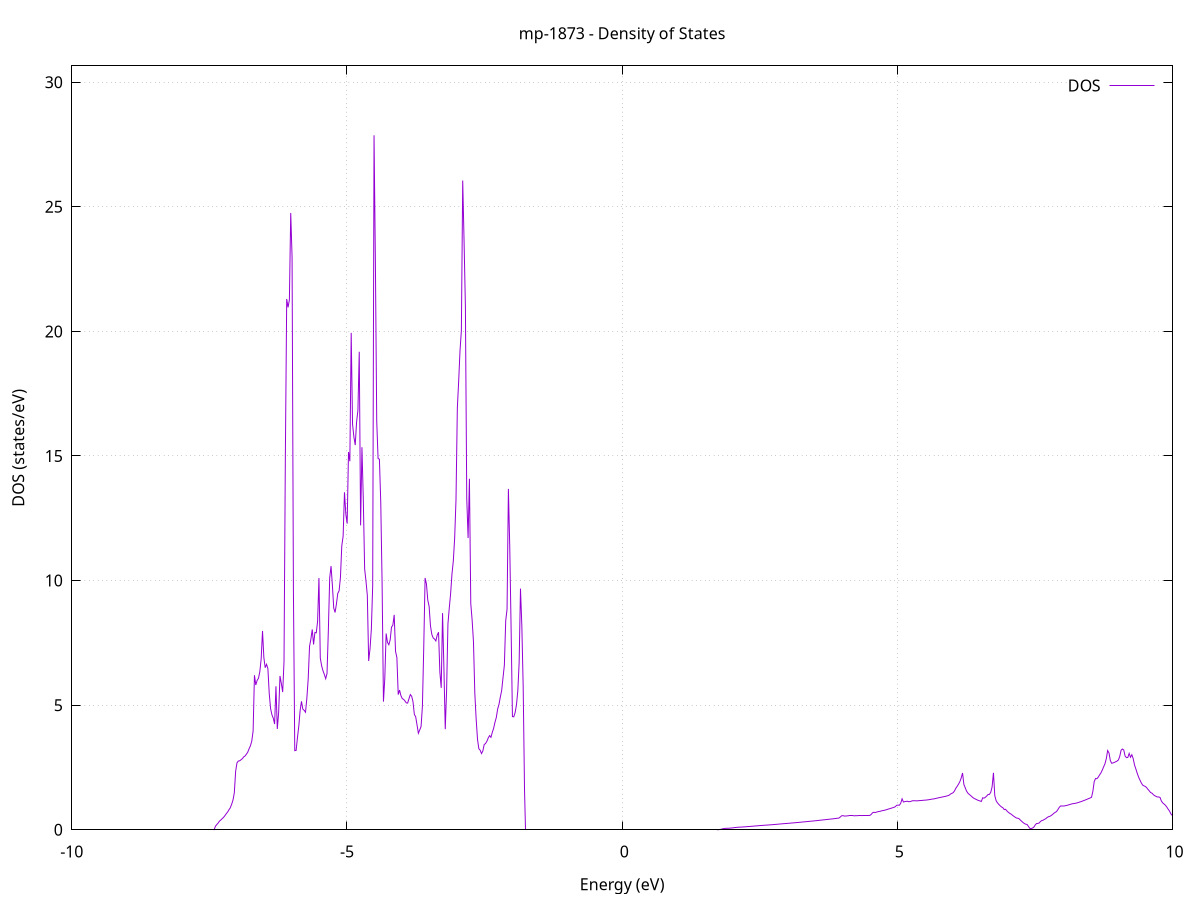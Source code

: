 set title 'mp-1873 - Density of States'
set xlabel 'Energy (eV)'
set ylabel 'DOS (states/eV)'
set grid
set xrange [-10:10]
set yrange [0:30.655]
set xzeroaxis lt -1
set terminal png size 800,600
set output 'mp-1873_dos_gnuplot.png'
plot '-' using 1:2 with lines title 'DOS'
-25.308600 0.000000
-25.284200 0.000000
-25.259800 0.000000
-25.235400 0.000000
-25.211000 0.000000
-25.186600 0.000000
-25.162200 0.000000
-25.137700 0.000000
-25.113300 0.000000
-25.088900 0.000000
-25.064500 0.000000
-25.040100 0.000000
-25.015700 0.000000
-24.991300 0.000000
-24.966900 0.000000
-24.942400 0.000000
-24.918000 0.000000
-24.893600 0.000000
-24.869200 0.000000
-24.844800 0.000000
-24.820400 0.000000
-24.796000 0.000000
-24.771500 0.000000
-24.747100 0.000000
-24.722700 0.000000
-24.698300 0.000000
-24.673900 0.000000
-24.649500 0.000000
-24.625100 0.000000
-24.600600 0.000000
-24.576200 0.000000
-24.551800 0.000000
-24.527400 0.000000
-24.503000 0.000000
-24.478600 0.000000
-24.454200 0.000000
-24.429700 0.000000
-24.405300 0.000000
-24.380900 0.000000
-24.356500 0.000000
-24.332100 0.000000
-24.307700 0.000000
-24.283300 0.000000
-24.258900 0.000000
-24.234400 0.000000
-24.210000 0.000000
-24.185600 0.000000
-24.161200 0.000000
-24.136800 0.000000
-24.112400 0.000000
-24.088000 0.000000
-24.063500 0.000000
-24.039100 0.000000
-24.014700 0.000000
-23.990300 0.000000
-23.965900 0.000000
-23.941500 0.000000
-23.917100 0.000000
-23.892600 0.000000
-23.868200 0.000000
-23.843800 0.000000
-23.819400 0.000000
-23.795000 0.000000
-23.770600 0.000000
-23.746200 0.000000
-23.721800 0.000000
-23.697300 0.000000
-23.672900 0.000000
-23.648500 0.000000
-23.624100 0.000000
-23.599700 0.000000
-23.575300 0.000000
-23.550900 0.000000
-23.526400 0.000000
-23.502000 0.000000
-23.477600 0.000000
-23.453200 0.000000
-23.428800 0.000000
-23.404400 0.000000
-23.380000 0.000000
-23.355500 0.000000
-23.331100 0.000000
-23.306700 0.000000
-23.282300 0.000000
-23.257900 0.000000
-23.233500 0.000000
-23.209100 0.000000
-23.184600 0.000000
-23.160200 0.000000
-23.135800 0.000000
-23.111400 0.000000
-23.087000 0.023700
-23.062600 0.822900
-23.038200 1.247000
-23.013800 1.650500
-22.989300 1.932200
-22.964900 2.308900
-22.940500 2.605700
-22.916100 2.960700
-22.891700 3.339100
-22.867300 3.717400
-22.842900 4.184200
-22.818400 5.148800
-22.794000 5.127000
-22.769600 5.162300
-22.745200 6.859200
-22.720800 7.978800
-22.696400 9.383700
-22.672000 9.920500
-22.647500 10.567200
-22.623100 12.179000
-22.598700 13.326300
-22.574300 15.854800
-22.549900 15.046700
-22.525500 7.634000
-22.501100 5.179500
-22.476700 3.379500
-22.452200 1.972800
-22.427800 14.304200
-22.403400 89.539600
-22.379000 50.388000
-22.354600 24.553800
-22.330200 0.000000
-22.305800 0.000000
-22.281300 0.000000
-22.256900 0.000000
-22.232500 0.000000
-22.208100 0.000000
-22.183700 0.000000
-22.159300 0.000000
-22.134900 0.000000
-22.110400 0.000000
-22.086000 0.000000
-22.061600 0.000000
-22.037200 0.000000
-22.012800 0.000000
-21.988400 0.000000
-21.964000 0.000000
-21.939500 0.000000
-21.915100 0.000000
-21.890700 0.000000
-21.866300 0.000000
-21.841900 0.000000
-21.817500 0.000000
-21.793100 0.000000
-21.768700 0.000000
-21.744200 0.000000
-21.719800 0.000000
-21.695400 0.000000
-21.671000 0.000000
-21.646600 0.000000
-21.622200 0.000000
-21.597800 0.000000
-21.573300 0.000000
-21.548900 0.000000
-21.524500 0.000000
-21.500100 0.000000
-21.475700 0.000000
-21.451300 0.000000
-21.426900 0.000000
-21.402400 0.000000
-21.378000 0.000000
-21.353600 0.000000
-21.329200 0.000000
-21.304800 0.000000
-21.280400 0.000000
-21.256000 0.000000
-21.231600 0.000000
-21.207100 0.000000
-21.182700 0.000000
-21.158300 0.000000
-21.133900 0.000000
-21.109500 0.000000
-21.085100 0.000000
-21.060700 0.000000
-21.036200 0.000000
-21.011800 0.000000
-20.987400 0.000000
-20.963000 0.000000
-20.938600 0.000000
-20.914200 0.000000
-20.889800 0.000000
-20.865300 0.000000
-20.840900 0.000000
-20.816500 0.000000
-20.792100 0.000000
-20.767700 0.000000
-20.743300 0.000000
-20.718900 0.000000
-20.694400 0.000000
-20.670000 0.000000
-20.645600 0.000000
-20.621200 0.000000
-20.596800 0.000000
-20.572400 0.000000
-20.548000 0.000000
-20.523600 0.000000
-20.499100 0.000000
-20.474700 0.000000
-20.450300 0.000000
-20.425900 0.000000
-20.401500 0.000000
-20.377100 0.000000
-20.352700 0.000000
-20.328200 0.000000
-20.303800 0.000000
-20.279400 0.000000
-20.255000 0.000000
-20.230600 0.000000
-20.206200 0.000000
-20.181800 0.000000
-20.157300 0.000000
-20.132900 0.000000
-20.108500 0.000000
-20.084100 0.000000
-20.059700 0.000000
-20.035300 0.000000
-20.010900 0.000000
-19.986500 0.000000
-19.962000 0.000000
-19.937600 0.000000
-19.913200 0.000000
-19.888800 0.000000
-19.864400 0.000000
-19.840000 0.000000
-19.815600 0.000000
-19.791100 0.000000
-19.766700 0.000000
-19.742300 0.000000
-19.717900 0.000000
-19.693500 0.000000
-19.669100 0.000000
-19.644700 0.000000
-19.620200 0.000000
-19.595800 0.000000
-19.571400 0.000000
-19.547000 0.000000
-19.522600 0.000000
-19.498200 0.000000
-19.473800 0.000000
-19.449300 0.000000
-19.424900 0.000000
-19.400500 0.000000
-19.376100 0.000000
-19.351700 0.000000
-19.327300 0.000000
-19.302900 0.000000
-19.278500 0.000000
-19.254000 0.000000
-19.229600 0.000000
-19.205200 0.000000
-19.180800 0.000000
-19.156400 0.000000
-19.132000 0.000000
-19.107600 0.000000
-19.083100 0.000000
-19.058700 0.000000
-19.034300 0.000000
-19.009900 0.000000
-18.985500 0.000000
-18.961100 0.000000
-18.936700 0.000000
-18.912200 0.000000
-18.887800 0.000000
-18.863400 0.000000
-18.839000 0.000000
-18.814600 0.000000
-18.790200 0.000000
-18.765800 0.000000
-18.741400 0.000000
-18.716900 0.000000
-18.692500 0.000000
-18.668100 0.000000
-18.643700 0.000000
-18.619300 0.000000
-18.594900 0.000000
-18.570500 0.000000
-18.546000 0.000000
-18.521600 0.000000
-18.497200 0.000000
-18.472800 0.000000
-18.448400 0.000000
-18.424000 0.000000
-18.399600 0.000000
-18.375100 0.000000
-18.350700 0.000000
-18.326300 0.000000
-18.301900 0.000000
-18.277500 0.000000
-18.253100 0.000000
-18.228700 0.000000
-18.204200 0.000000
-18.179800 0.000000
-18.155400 0.000000
-18.131000 0.000000
-18.106600 0.000000
-18.082200 0.000000
-18.057800 0.000000
-18.033400 0.000000
-18.008900 0.000000
-17.984500 0.000000
-17.960100 0.000000
-17.935700 0.000000
-17.911300 0.000000
-17.886900 0.000000
-17.862500 0.000000
-17.838000 0.000000
-17.813600 0.000000
-17.789200 0.000000
-17.764800 0.000000
-17.740400 0.000000
-17.716000 0.000000
-17.691600 0.000000
-17.667100 0.000000
-17.642700 0.000000
-17.618300 0.000000
-17.593900 0.000000
-17.569500 0.000000
-17.545100 0.000000
-17.520700 0.000000
-17.496300 0.000000
-17.471800 0.000000
-17.447400 0.000000
-17.423000 0.000000
-17.398600 0.000000
-17.374200 0.000000
-17.349800 0.000000
-17.325400 0.000000
-17.300900 0.000000
-17.276500 0.000000
-17.252100 0.000000
-17.227700 0.000000
-17.203300 0.000000
-17.178900 0.000000
-17.154500 0.000000
-17.130000 0.000000
-17.105600 0.000000
-17.081200 0.000000
-17.056800 0.000000
-17.032400 0.000000
-17.008000 0.000000
-16.983600 0.000000
-16.959100 0.000000
-16.934700 0.000000
-16.910300 0.000000
-16.885900 0.000000
-16.861500 0.000000
-16.837100 0.000000
-16.812700 0.000000
-16.788300 0.000000
-16.763800 0.000000
-16.739400 0.000000
-16.715000 0.000000
-16.690600 0.000000
-16.666200 0.000000
-16.641800 0.000000
-16.617400 0.000000
-16.592900 0.000000
-16.568500 0.000000
-16.544100 0.000000
-16.519700 0.000000
-16.495300 0.000000
-16.470900 0.000000
-16.446500 0.000000
-16.422000 0.000000
-16.397600 0.000000
-16.373200 0.000000
-16.348800 0.000000
-16.324400 0.000000
-16.300000 0.000000
-16.275600 0.000000
-16.251200 0.000000
-16.226700 0.000000
-16.202300 0.000000
-16.177900 0.000000
-16.153500 0.000000
-16.129100 0.000000
-16.104700 0.000000
-16.080300 0.000000
-16.055800 0.000000
-16.031400 0.000000
-16.007000 0.000000
-15.982600 0.000000
-15.958200 0.000000
-15.933800 0.000000
-15.909400 0.000000
-15.884900 0.000000
-15.860500 0.000000
-15.836100 0.000000
-15.811700 0.000000
-15.787300 0.000000
-15.762900 0.000000
-15.738500 0.000000
-15.714000 0.000000
-15.689600 0.000000
-15.665200 0.000000
-15.640800 0.000000
-15.616400 0.000000
-15.592000 0.000000
-15.567600 0.000000
-15.543200 0.000000
-15.518700 0.000000
-15.494300 0.000000
-15.469900 0.000000
-15.445500 0.000000
-15.421100 0.000000
-15.396700 0.000000
-15.372300 0.000000
-15.347800 0.000000
-15.323400 0.000000
-15.299000 0.000000
-15.274600 0.000000
-15.250200 0.000000
-15.225800 0.000000
-15.201400 0.000000
-15.176900 0.000000
-15.152500 0.000000
-15.128100 0.000000
-15.103700 0.000000
-15.079300 0.000000
-15.054900 0.000000
-15.030500 0.000000
-15.006100 0.000000
-14.981600 0.000000
-14.957200 0.000000
-14.932800 0.000000
-14.908400 0.000000
-14.884000 0.000000
-14.859600 0.000000
-14.835200 0.000000
-14.810700 0.000000
-14.786300 0.000000
-14.761900 0.000000
-14.737500 0.000000
-14.713100 0.000000
-14.688700 0.000000
-14.664300 0.000000
-14.639800 0.000000
-14.615400 0.000000
-14.591000 0.000000
-14.566600 0.000000
-14.542200 0.000000
-14.517800 0.000000
-14.493400 0.000000
-14.468900 0.000000
-14.444500 0.000000
-14.420100 0.000000
-14.395700 0.000000
-14.371300 0.000000
-14.346900 0.000000
-14.322500 0.000000
-14.298100 0.000000
-14.273600 0.000000
-14.249200 0.000000
-14.224800 0.000000
-14.200400 0.000000
-14.176000 0.000000
-14.151600 0.000000
-14.127200 0.000000
-14.102700 0.000000
-14.078300 0.000000
-14.053900 0.000000
-14.029500 0.000000
-14.005100 0.000000
-13.980700 0.000000
-13.956300 0.000000
-13.931800 0.000000
-13.907400 0.000000
-13.883000 0.000000
-13.858600 0.000000
-13.834200 0.000000
-13.809800 0.000000
-13.785400 0.000000
-13.761000 0.000000
-13.736500 0.000000
-13.712100 0.000000
-13.687700 0.000000
-13.663300 0.000000
-13.638900 0.000000
-13.614500 0.000000
-13.590100 0.000000
-13.565600 0.000000
-13.541200 0.000000
-13.516800 0.000000
-13.492400 0.000000
-13.468000 0.000000
-13.443600 0.000000
-13.419200 0.000000
-13.394700 0.000000
-13.370300 0.000000
-13.345900 0.000000
-13.321500 0.000000
-13.297100 0.000000
-13.272700 0.000000
-13.248300 0.000000
-13.223800 0.000000
-13.199400 0.000000
-13.175000 0.000000
-13.150600 0.000000
-13.126200 0.000000
-13.101800 0.000000
-13.077400 0.000000
-13.053000 0.000000
-13.028500 0.000000
-13.004100 0.000000
-12.979700 0.000000
-12.955300 0.000000
-12.930900 0.000000
-12.906500 0.000000
-12.882100 0.000000
-12.857600 0.000000
-12.833200 0.000000
-12.808800 0.000000
-12.784400 0.000000
-12.760000 0.000000
-12.735600 0.000000
-12.711200 0.000000
-12.686700 0.000000
-12.662300 0.000000
-12.637900 0.000000
-12.613500 0.000000
-12.589100 0.000000
-12.564700 0.000000
-12.540300 0.000000
-12.515900 0.000000
-12.491400 0.000000
-12.467000 0.000000
-12.442600 0.000000
-12.418200 0.000000
-12.393800 0.000000
-12.369400 0.000000
-12.345000 0.000000
-12.320500 0.000000
-12.296100 0.000000
-12.271700 0.000000
-12.247300 0.000000
-12.222900 0.000000
-12.198500 0.000000
-12.174100 0.000000
-12.149600 0.000000
-12.125200 0.000000
-12.100800 0.000000
-12.076400 0.000000
-12.052000 0.000000
-12.027600 0.000000
-12.003200 0.000000
-11.978700 0.000000
-11.954300 0.000000
-11.929900 0.000000
-11.905500 0.000000
-11.881100 0.000000
-11.856700 0.000000
-11.832300 0.000000
-11.807900 0.000000
-11.783400 0.000000
-11.759000 0.000000
-11.734600 0.000000
-11.710200 0.000000
-11.685800 0.000000
-11.661400 0.000000
-11.637000 0.000000
-11.612500 0.000000
-11.588100 0.000000
-11.563700 0.000000
-11.539300 0.000000
-11.514900 0.000000
-11.490500 0.000000
-11.466100 0.000000
-11.441600 0.000000
-11.417200 0.000000
-11.392800 0.000000
-11.368400 0.000000
-11.344000 0.000000
-11.319600 0.000000
-11.295200 0.000000
-11.270800 0.000000
-11.246300 0.000000
-11.221900 0.000000
-11.197500 0.000000
-11.173100 0.000000
-11.148700 0.000000
-11.124300 0.000000
-11.099900 0.000000
-11.075400 0.000000
-11.051000 0.000000
-11.026600 0.000000
-11.002200 0.000000
-10.977800 0.000000
-10.953400 0.000000
-10.929000 0.000000
-10.904500 0.000000
-10.880100 0.000000
-10.855700 0.000000
-10.831300 0.000000
-10.806900 0.000000
-10.782500 0.000000
-10.758100 0.000000
-10.733600 0.000000
-10.709200 0.000000
-10.684800 0.000000
-10.660400 0.000000
-10.636000 0.000000
-10.611600 0.000000
-10.587200 0.000000
-10.562800 0.000000
-10.538300 0.000000
-10.513900 0.000000
-10.489500 0.000000
-10.465100 0.000000
-10.440700 0.000000
-10.416300 0.000000
-10.391900 0.000000
-10.367400 0.000000
-10.343000 0.000000
-10.318600 0.000000
-10.294200 0.000000
-10.269800 0.000000
-10.245400 0.000000
-10.221000 0.000000
-10.196500 0.000000
-10.172100 0.000000
-10.147700 0.000000
-10.123300 0.000000
-10.098900 0.000000
-10.074500 0.000000
-10.050100 0.000000
-10.025700 0.000000
-10.001200 0.000000
-9.976800 0.000000
-9.952400 0.000000
-9.928000 0.000000
-9.903600 0.000000
-9.879200 0.000000
-9.854800 0.000000
-9.830300 0.000000
-9.805900 0.000000
-9.781500 0.000000
-9.757100 0.000000
-9.732700 0.000000
-9.708300 0.000000
-9.683900 0.000000
-9.659400 0.000000
-9.635000 0.000000
-9.610600 0.000000
-9.586200 0.000000
-9.561800 0.000000
-9.537400 0.000000
-9.513000 0.000000
-9.488500 0.000000
-9.464100 0.000000
-9.439700 0.000000
-9.415300 0.000000
-9.390900 0.000000
-9.366500 0.000000
-9.342100 0.000000
-9.317700 0.000000
-9.293200 0.000000
-9.268800 0.000000
-9.244400 0.000000
-9.220000 0.000000
-9.195600 0.000000
-9.171200 0.000000
-9.146800 0.000000
-9.122300 0.000000
-9.097900 0.000000
-9.073500 0.000000
-9.049100 0.000000
-9.024700 0.000000
-9.000300 0.000000
-8.975900 0.000000
-8.951400 0.000000
-8.927000 0.000000
-8.902600 0.000000
-8.878200 0.000000
-8.853800 0.000000
-8.829400 0.000000
-8.805000 0.000000
-8.780600 0.000000
-8.756100 0.000000
-8.731700 0.000000
-8.707300 0.000000
-8.682900 0.000000
-8.658500 0.000000
-8.634100 0.000000
-8.609700 0.000000
-8.585200 0.000000
-8.560800 0.000000
-8.536400 0.000000
-8.512000 0.000000
-8.487600 0.000000
-8.463200 0.000000
-8.438800 0.000000
-8.414300 0.000000
-8.389900 0.000000
-8.365500 0.000000
-8.341100 0.000000
-8.316700 0.000000
-8.292300 0.000000
-8.267900 0.000000
-8.243400 0.000000
-8.219000 0.000000
-8.194600 0.000000
-8.170200 0.000000
-8.145800 0.000000
-8.121400 0.000000
-8.097000 0.000000
-8.072600 0.000000
-8.048100 0.000000
-8.023700 0.000000
-7.999300 0.000000
-7.974900 0.000000
-7.950500 0.000000
-7.926100 0.000000
-7.901700 0.000000
-7.877200 0.000000
-7.852800 0.000000
-7.828400 0.000000
-7.804000 0.000000
-7.779600 0.000000
-7.755200 0.000000
-7.730800 0.000000
-7.706300 0.000000
-7.681900 0.000000
-7.657500 0.000000
-7.633100 0.000000
-7.608700 0.000000
-7.584300 0.000000
-7.559900 0.000000
-7.535500 0.000000
-7.511000 0.000000
-7.486600 0.000000
-7.462200 0.000000
-7.437800 0.000000
-7.413400 0.006400
-7.389000 0.144400
-7.364600 0.213100
-7.340100 0.271200
-7.315700 0.351500
-7.291300 0.393100
-7.266900 0.446900
-7.242500 0.499100
-7.218100 0.566300
-7.193700 0.644000
-7.169200 0.710000
-7.144800 0.802200
-7.120400 0.882500
-7.096000 1.019500
-7.071600 1.184100
-7.047200 1.478700
-7.022800 2.347800
-6.998300 2.686900
-6.973900 2.759400
-6.949500 2.767700
-6.925100 2.809700
-6.900700 2.854500
-6.876300 2.925400
-6.851900 2.962600
-6.827500 3.031900
-6.803000 3.113200
-6.778600 3.252200
-6.754200 3.368900
-6.729800 3.558800
-6.705400 3.961400
-6.681000 6.200600
-6.656600 5.810600
-6.632100 5.996500
-6.607700 6.081000
-6.583300 6.344200
-6.558900 6.861500
-6.534500 7.978800
-6.510100 6.909500
-6.485700 6.504000
-6.461200 6.640000
-6.436800 6.469500
-6.412400 5.466600
-6.388000 4.867200
-6.363600 4.616600
-6.339200 4.478300
-6.314800 4.242300
-6.290400 5.757200
-6.265900 4.045300
-6.241500 4.705600
-6.217100 6.171900
-6.192700 5.870900
-6.168300 5.526000
-6.143900 6.745300
-6.119500 14.985700
-6.095000 21.300300
-6.070600 20.964200
-6.046200 21.269200
-6.021800 24.752000
-5.997400 22.982200
-5.973000 9.594200
-5.948600 3.175100
-5.924100 3.183800
-5.899700 3.695400
-5.875300 4.157300
-5.850900 4.789100
-5.826500 5.153500
-5.802100 4.841400
-5.777700 4.791600
-5.753200 4.715600
-5.728800 5.278300
-5.704400 6.061000
-5.680000 7.362100
-5.655600 7.652100
-5.631200 8.040300
-5.606800 7.436800
-5.582400 7.919000
-5.557900 7.904600
-5.533500 8.361200
-5.509100 10.101800
-5.484700 6.893600
-5.460300 6.579600
-5.435900 6.380300
-5.411500 6.236300
-5.387000 6.062100
-5.362600 6.268500
-5.338200 8.010700
-5.313800 10.107200
-5.289400 10.582000
-5.265000 9.814300
-5.240600 8.897500
-5.216100 8.720800
-5.191700 9.057200
-5.167300 9.485300
-5.142900 9.587900
-5.118500 10.131700
-5.094100 11.395700
-5.069700 11.783500
-5.045300 13.544200
-5.020800 12.666800
-4.996400 12.286400
-4.972000 15.157600
-4.947600 14.789400
-4.923200 19.941000
-4.898800 16.280800
-4.874400 15.766200
-4.849900 15.437400
-4.825500 16.357100
-4.801100 16.827400
-4.776700 19.181900
-4.752300 12.215500
-4.727900 15.351400
-4.703500 13.286800
-4.679000 10.469800
-4.654600 9.979600
-4.630200 9.411500
-4.605800 6.775300
-4.581400 7.254800
-4.557000 8.046400
-4.532600 9.788800
-4.508100 27.868400
-4.483700 22.820200
-4.459300 16.392800
-4.434900 14.900400
-4.410500 14.869600
-4.386100 13.143700
-4.361700 9.903200
-4.337300 5.142500
-4.312800 6.060500
-4.288400 7.875600
-4.264000 7.522900
-4.239600 7.424400
-4.215200 7.617400
-4.190800 8.129800
-4.166400 8.210100
-4.141900 8.625300
-4.117500 7.161400
-4.093100 6.911600
-4.068700 5.423500
-4.044300 5.605200
-4.019900 5.383600
-3.995500 5.264300
-3.971000 5.232800
-3.946600 5.170500
-3.922200 5.092800
-3.897800 5.083600
-3.873400 5.257800
-3.849000 5.426800
-3.824600 5.360200
-3.800200 5.138300
-3.775700 4.630200
-3.751300 4.532100
-3.726900 4.206400
-3.702500 3.872100
-3.678100 4.005200
-3.653700 4.141100
-3.629300 4.956800
-3.604800 7.330800
-3.580400 10.105100
-3.556000 9.866900
-3.531600 9.216900
-3.507200 8.963500
-3.482800 8.182800
-3.458400 7.842200
-3.433900 7.701100
-3.409500 7.655400
-3.385100 7.577000
-3.360700 7.808800
-3.336300 7.927300
-3.311900 6.322100
-3.287500 5.695300
-3.263000 8.694500
-3.238600 6.488400
-3.214200 4.036400
-3.189800 5.585300
-3.165400 8.262700
-3.141000 8.897400
-3.116600 9.479200
-3.092200 10.257000
-3.067700 10.783700
-3.043300 11.704200
-3.018900 13.242700
-2.994500 16.924500
-2.970100 18.011500
-2.945700 19.231200
-2.921300 20.034700
-2.896800 26.052700
-2.872400 23.631800
-2.848000 21.004300
-2.823600 13.309200
-2.799200 11.709600
-2.774800 14.086100
-2.750400 9.070000
-2.725900 8.417500
-2.701500 7.549000
-2.677100 5.481000
-2.652700 4.444700
-2.628300 3.634200
-2.603900 3.253700
-2.579500 3.190700
-2.555100 3.057300
-2.530600 3.167100
-2.506200 3.422700
-2.481800 3.460700
-2.457400 3.552400
-2.433000 3.686100
-2.408600 3.778400
-2.384200 3.710100
-2.359700 3.905300
-2.335300 4.071800
-2.310900 4.312000
-2.286500 4.506700
-2.262100 4.844900
-2.237700 5.034100
-2.213300 5.329100
-2.188800 5.592500
-2.164400 6.109700
-2.140000 6.602500
-2.115600 8.388200
-2.091200 8.852100
-2.066800 13.678900
-2.042400 11.380400
-2.017900 8.123800
-1.993500 4.541400
-1.969100 4.531800
-1.944700 4.700100
-1.920300 5.013100
-1.895900 5.570400
-1.871500 6.709000
-1.847100 9.677500
-1.822600 8.184800
-1.798200 5.743700
-1.773800 1.597800
-1.749400 0.000000
-1.725000 0.000000
-1.700600 0.000000
-1.676200 0.000000
-1.651700 0.000000
-1.627300 0.000000
-1.602900 0.000000
-1.578500 0.000000
-1.554100 0.000000
-1.529700 0.000000
-1.505300 0.000000
-1.480800 0.000000
-1.456400 0.000000
-1.432000 0.000000
-1.407600 0.000000
-1.383200 0.000000
-1.358800 0.000000
-1.334400 0.000000
-1.310000 0.000000
-1.285500 0.000000
-1.261100 0.000000
-1.236700 0.000000
-1.212300 0.000000
-1.187900 0.000000
-1.163500 0.000000
-1.139100 0.000000
-1.114600 0.000000
-1.090200 0.000000
-1.065800 0.000000
-1.041400 0.000000
-1.017000 0.000000
-0.992600 0.000000
-0.968200 0.000000
-0.943700 0.000000
-0.919300 0.000000
-0.894900 0.000000
-0.870500 0.000000
-0.846100 0.000000
-0.821700 0.000000
-0.797300 0.000000
-0.772800 0.000000
-0.748400 0.000000
-0.724000 0.000000
-0.699600 0.000000
-0.675200 0.000000
-0.650800 0.000000
-0.626400 0.000000
-0.602000 0.000000
-0.577500 0.000000
-0.553100 0.000000
-0.528700 0.000000
-0.504300 0.000000
-0.479900 0.000000
-0.455500 0.000000
-0.431100 0.000000
-0.406600 0.000000
-0.382200 0.000000
-0.357800 0.000000
-0.333400 0.000000
-0.309000 0.000000
-0.284600 0.000000
-0.260200 0.000000
-0.235700 0.000000
-0.211300 0.000000
-0.186900 0.000000
-0.162500 0.000000
-0.138100 0.000000
-0.113700 0.000000
-0.089300 0.000000
-0.064900 0.000000
-0.040400 0.000000
-0.016000 0.000000
0.008400 0.000000
0.032800 0.000000
0.057200 0.000000
0.081600 0.000000
0.106000 0.000000
0.130500 0.000000
0.154900 0.000000
0.179300 0.000000
0.203700 0.000000
0.228100 0.000000
0.252500 0.000000
0.276900 0.000000
0.301400 0.000000
0.325800 0.000000
0.350200 0.000000
0.374600 0.000000
0.399000 0.000000
0.423400 0.000000
0.447800 0.000000
0.472300 0.000000
0.496700 0.000000
0.521100 0.000000
0.545500 0.000000
0.569900 0.000000
0.594300 0.000000
0.618700 0.000000
0.643100 0.000000
0.667600 0.000000
0.692000 0.000000
0.716400 0.000000
0.740800 0.000000
0.765200 0.000000
0.789600 0.000000
0.814000 0.000000
0.838500 0.000000
0.862900 0.000000
0.887300 0.000000
0.911700 0.000000
0.936100 0.000000
0.960500 0.000000
0.984900 0.000000
1.009400 0.000000
1.033800 0.000000
1.058200 0.000000
1.082600 0.000000
1.107000 0.000000
1.131400 0.000000
1.155800 0.000000
1.180200 0.000000
1.204700 0.000000
1.229100 0.000000
1.253500 0.000000
1.277900 0.000000
1.302300 0.000000
1.326700 0.000000
1.351100 0.000000
1.375600 0.000000
1.400000 0.000000
1.424400 0.000000
1.448800 0.000000
1.473200 0.000000
1.497600 0.000000
1.522000 0.000000
1.546500 0.000000
1.570900 0.000000
1.595300 0.000000
1.619700 0.000000
1.644100 0.000000
1.668500 0.000000
1.692900 0.000000
1.717400 0.000000
1.741800 0.001800
1.766200 0.007800
1.790600 0.017900
1.815000 0.031900
1.839400 0.044800
1.863800 0.053600
1.888200 0.058200
1.912700 0.059700
1.937100 0.062100
1.961500 0.066100
1.985900 0.071800
2.010300 0.078200
2.034700 0.084800
2.059100 0.091500
2.083600 0.097300
2.108000 0.102000
2.132400 0.105300
2.156800 0.107900
2.181200 0.110700
2.205600 0.114300
2.230000 0.118500
2.254500 0.122800
2.278900 0.127100
2.303300 0.131300
2.327700 0.135600
2.352100 0.139800
2.376500 0.144100
2.400900 0.148600
2.425300 0.153400
2.449800 0.158200
2.474200 0.162700
2.498600 0.166900
2.523000 0.171100
2.547400 0.175200
2.571800 0.179300
2.596200 0.183100
2.620700 0.186900
2.645100 0.190700
2.669500 0.194600
2.693900 0.198500
2.718300 0.202600
2.742700 0.206800
2.767100 0.211400
2.791600 0.216200
2.816000 0.221100
2.840400 0.226000
2.864800 0.231000
2.889200 0.235900
2.913600 0.240600
2.938000 0.245100
2.962500 0.249400
2.986900 0.253900
3.011300 0.258300
3.035700 0.262900
3.060100 0.267500
3.084500 0.272000
3.108900 0.276400
3.133300 0.281200
3.157800 0.286300
3.182200 0.291400
3.206600 0.296400
3.231000 0.301500
3.255400 0.306600
3.279800 0.311800
3.304200 0.317000
3.328700 0.322200
3.353100 0.327500
3.377500 0.332700
3.401900 0.338000
3.426300 0.343400
3.450700 0.348700
3.475100 0.353900
3.499600 0.359200
3.524000 0.365000
3.548400 0.371000
3.572800 0.377000
3.597200 0.383000
3.621600 0.389000
3.646000 0.394900
3.670400 0.400800
3.694900 0.406600
3.719300 0.412500
3.743700 0.418300
3.768100 0.424200
3.792500 0.430400
3.816900 0.436800
3.841300 0.443300
3.865800 0.449900
3.890200 0.456400
3.914600 0.463200
3.939000 0.470400
3.963400 0.512900
3.987800 0.561000
4.012200 0.567200
4.036700 0.552200
4.061100 0.550400
4.085500 0.556900
4.109900 0.562900
4.134300 0.564100
4.158700 0.564000
4.183100 0.564100
4.207600 0.562500
4.232000 0.563500
4.256400 0.565400
4.280800 0.567100
4.305200 0.568600
4.329600 0.568700
4.354000 0.570300
4.378400 0.572200
4.402900 0.573900
4.427300 0.575400
4.451700 0.575400
4.476100 0.574100
4.500500 0.574900
4.524900 0.614100
4.549300 0.682100
4.573800 0.703400
4.598200 0.692300
4.622600 0.708600
4.647000 0.725700
4.671400 0.735600
4.695800 0.746100
4.720200 0.763500
4.744700 0.773200
4.769100 0.785200
4.793500 0.799800
4.817900 0.817000
4.842300 0.834200
4.866700 0.850500
4.891100 0.867000
4.915500 0.884200
4.940000 0.902800
4.964400 0.928000
4.988800 0.982400
5.013200 0.989000
5.037600 0.985600
5.062000 1.066100
5.086400 1.242600
5.110900 1.115800
5.135300 1.128900
5.159700 1.139200
5.184100 1.145600
5.208500 1.125900
5.232900 1.132400
5.257300 1.149200
5.281800 1.168000
5.306200 1.163300
5.330600 1.164400
5.355000 1.160600
5.379400 1.166000
5.403800 1.170400
5.428200 1.174300
5.452700 1.179100
5.477100 1.184400
5.501500 1.189400
5.525900 1.192300
5.550300 1.199900
5.574700 1.208300
5.599100 1.217800
5.623500 1.228200
5.648000 1.234300
5.672400 1.243700
5.696800 1.255700
5.721200 1.270200
5.745600 1.281800
5.770000 1.293300
5.794400 1.305100
5.818900 1.317300
5.843300 1.326600
5.867700 1.337600
5.892100 1.352100
5.916500 1.368300
5.940900 1.386600
5.965300 1.431600
5.989800 1.460900
6.014200 1.488400
6.038600 1.556500
6.063000 1.665100
6.087400 1.744200
6.111800 1.829300
6.136200 1.932000
6.160600 2.078100
6.185100 2.279400
6.209500 1.818000
6.233900 1.684100
6.258300 1.551500
6.282700 1.467900
6.307100 1.420200
6.331500 1.375800
6.356000 1.323700
6.380400 1.280100
6.404800 1.248800
6.429200 1.221400
6.453600 1.195700
6.478000 1.172600
6.502400 1.155700
6.526900 1.137500
6.551300 1.284800
6.575700 1.269300
6.600100 1.304700
6.624500 1.356800
6.648900 1.415800
6.673300 1.420300
6.697800 1.505200
6.722200 1.724100
6.746600 2.286300
6.771000 1.370100
6.795400 1.164800
6.819800 1.081300
6.844200 1.017400
6.868600 0.963000
6.893100 0.916200
6.917500 0.885900
6.941900 0.810800
6.966300 0.822900
6.990700 0.757400
7.015100 0.705800
7.039500 0.663400
7.064000 0.632900
7.088400 0.590200
7.112800 0.547600
7.137200 0.510400
7.161600 0.474700
7.186000 0.465100
7.210400 0.445600
7.234900 0.392100
7.259300 0.340100
7.283700 0.292900
7.308100 0.250400
7.332500 0.225100
7.356900 0.213400
7.381300 0.138700
7.405700 0.062200
7.430200 0.045400
7.454600 0.068500
7.479000 0.100400
7.503400 0.185600
7.527800 0.248900
7.552200 0.254900
7.576600 0.270000
7.601100 0.334000
7.625500 0.368300
7.649900 0.385800
7.674300 0.419600
7.698700 0.446500
7.723100 0.494300
7.747500 0.525400
7.772000 0.541300
7.796400 0.571800
7.820800 0.614600
7.845200 0.662700
7.869600 0.702500
7.894000 0.731300
7.918400 0.814900
7.942900 0.901100
7.967300 0.955700
7.991700 0.956400
8.016100 0.952400
8.040500 0.959300
8.064900 0.971600
8.089300 0.983700
8.113700 0.999800
8.138200 1.016800
8.162600 1.033000
8.187000 1.045400
8.211400 1.053900
8.235800 1.062400
8.260200 1.075800
8.284600 1.091800
8.309100 1.109000
8.333500 1.126700
8.357900 1.146100
8.382300 1.166500
8.406700 1.188100
8.431100 1.210000
8.455500 1.232800
8.480000 1.254900
8.504400 1.277100
8.528800 1.303300
8.553200 1.543500
8.577600 1.932900
8.602000 2.057900
8.626400 2.050800
8.650800 2.111400
8.675300 2.202400
8.699700 2.283100
8.724100 2.394800
8.748500 2.525600
8.772900 2.647600
8.797300 2.854800
8.821700 3.179900
8.846200 3.082500
8.870600 2.778200
8.895000 2.667600
8.919400 2.682800
8.943800 2.702800
8.968200 2.730400
8.992600 2.757400
9.017100 2.800800
9.041500 2.945500
9.065900 3.192400
9.090300 3.241700
9.114700 3.201900
9.139100 2.956800
9.163500 2.894200
9.188000 2.900500
9.212400 3.065000
9.236800 2.909500
9.261200 3.011300
9.285600 2.856200
9.310000 2.602400
9.334400 2.439800
9.358800 2.270000
9.383300 2.117700
9.407700 1.998000
9.432100 1.886500
9.456500 1.795200
9.480900 1.762800
9.505300 1.740200
9.529700 1.691400
9.554200 1.622300
9.578600 1.559400
9.603000 1.491500
9.627400 1.468900
9.651800 1.409500
9.676200 1.368900
9.700600 1.340100
9.725100 1.316100
9.749500 1.316800
9.773900 1.296400
9.798300 1.151100
9.822700 1.078800
9.847100 1.032800
9.871500 0.982000
9.895900 0.915000
9.920400 0.828000
9.944800 0.756000
9.969200 0.642900
9.993600 0.580900
10.018000 0.630200
10.042400 0.674100
10.066800 0.695800
10.091300 0.680900
10.115700 0.716800
10.140100 0.714900
10.164500 0.736300
10.188900 0.773200
10.213300 0.831300
10.237700 0.919900
10.262200 0.955000
10.286600 1.018500
10.311000 1.089000
10.335400 1.211800
10.359800 1.311600
10.384200 1.377300
10.408600 1.451000
10.433100 1.395300
10.457500 1.416500
10.481900 1.460400
10.506300 1.599600
10.530700 1.445200
10.555100 1.497300
10.579500 1.505000
10.603900 1.559900
10.628400 1.580500
10.652800 1.585900
10.677200 1.634500
10.701600 1.719200
10.726000 1.891500
10.750400 2.054200
10.774800 2.012000
10.799300 2.008400
10.823700 2.064900
10.848100 2.300500
10.872500 2.509700
10.896900 3.288100
10.921300 3.032600
10.945700 2.809600
10.970200 2.583800
10.994600 2.387600
11.019000 2.262800
11.043400 2.222900
11.067800 2.320900
11.092200 2.538900
11.116600 2.554000
11.141000 2.467800
11.165500 2.430500
11.189900 2.419900
11.214300 2.343400
11.238700 2.333900
11.263100 2.330700
11.287500 2.359700
11.311900 2.334900
11.336400 2.310100
11.360800 2.298700
11.385200 2.300100
11.409600 2.314700
11.434000 2.331300
11.458400 2.371500
11.482800 2.559200
11.507300 2.508900
11.531700 2.514300
11.556100 2.510500
11.580500 2.507800
11.604900 2.508600
11.629300 2.504900
11.653700 2.426600
11.678200 2.397300
11.702600 2.377500
11.727000 2.544500
11.751400 2.517200
11.775800 2.347500
11.800200 2.225300
11.824600 2.055400
11.849000 2.128300
11.873500 2.163900
11.897900 2.160900
11.922300 2.179500
11.946700 2.231700
11.971100 2.334100
11.995500 2.434800
12.019900 2.508600
12.044400 2.637700
12.068800 2.895300
12.093200 3.140700
12.117600 3.380100
12.142000 3.575600
12.166400 3.544400
12.190800 3.491700
12.215300 3.475200
12.239700 3.483900
12.264100 3.652800
12.288500 3.843100
12.312900 3.948500
12.337300 3.853900
12.361700 3.848500
12.386100 4.003100
12.410600 3.805100
12.435000 3.950000
12.459400 4.297400
12.483800 4.834300
12.508200 4.732800
12.532600 4.548400
12.557000 4.624500
12.581500 4.139200
12.605900 3.931700
12.630300 4.040700
12.654700 3.958300
12.679100 3.352800
12.703500 2.829000
12.727900 2.510800
12.752400 2.482700
12.776800 2.515300
12.801200 2.726500
12.825600 2.890400
12.850000 3.034800
12.874400 2.793800
12.898800 2.539300
12.923300 2.492000
12.947700 2.424300
12.972100 2.338600
12.996500 2.299400
13.020900 2.281400
13.045300 2.267100
13.069700 2.272600
13.094100 2.272600
13.118600 2.306900
13.143000 2.379800
13.167400 2.461000
13.191800 2.444700
13.216200 2.484500
13.240600 2.535600
13.265000 2.596900
13.289500 2.654800
13.313900 2.678100
13.338300 2.714600
13.362700 2.735100
13.387100 2.762100
13.411500 2.811700
13.435900 2.824500
13.460400 2.856600
13.484800 2.872800
13.509200 2.930100
13.533600 2.984600
13.558000 3.049000
13.582400 3.070600
13.606800 3.167200
13.631200 3.357600
13.655700 3.398400
13.680100 3.341500
13.704500 3.310100
13.728900 3.272900
13.753300 3.430700
13.777700 3.193900
13.802100 3.156800
13.826600 3.068300
13.851000 2.947700
13.875400 2.908900
13.899800 2.909700
13.924200 2.955000
13.948600 2.970600
13.973000 2.958200
13.997500 2.914000
14.021900 2.865400
14.046300 2.895600
14.070700 2.974000
14.095100 3.005000
14.119500 3.021900
14.143900 3.023800
14.168400 3.024700
14.192800 3.058900
14.217200 3.015000
14.241600 3.036800
14.266000 3.008900
14.290400 2.989600
14.314800 2.999200
14.339200 3.109800
14.363700 3.173300
14.388100 3.219100
14.412500 3.318500
14.436900 3.486800
14.461300 3.666100
14.485700 3.808400
14.510100 4.017700
14.534600 3.567200
14.559000 3.507700
14.583400 3.202500
14.607800 2.875000
14.632200 2.494700
14.656600 2.312200
14.681000 2.219100
14.705500 2.124600
14.729900 2.062600
14.754300 1.943500
14.778700 1.841700
14.803100 1.812700
14.827500 1.796300
14.851900 1.794800
14.876300 1.836400
14.900800 1.728100
14.925200 1.631500
14.949600 1.555800
14.974000 1.497800
14.998400 1.446900
15.022800 1.410800
15.047200 1.379100
15.071700 1.352700
15.096100 1.334700
15.120500 1.302000
15.144900 1.337800
15.169300 1.303500
15.193700 1.270000
15.218100 1.247400
15.242600 1.200900
15.267000 1.206200
15.291400 1.205900
15.315800 1.233300
15.340200 1.264300
15.364600 1.297700
15.389000 1.332400
15.413500 1.368200
15.437900 1.410800
15.462300 1.457500
15.486700 1.514700
15.511100 1.593500
15.535500 1.618500
15.559900 1.674900
15.584300 1.739100
15.608800 1.809900
15.633200 1.884100
15.657600 1.964800
15.682000 2.075900
15.706400 2.261000
15.730800 2.436100
15.755200 2.557300
15.779700 2.677900
15.804100 2.757200
15.828500 2.739400
15.852900 2.581300
15.877300 2.349400
15.901700 2.165200
15.926100 2.080200
15.950600 1.994700
15.975000 1.924700
15.999400 1.862400
16.023800 1.790300
16.048200 1.731900
16.072600 1.714500
16.097000 1.704300
16.121400 1.705800
16.145900 1.703100
16.170300 1.687400
16.194700 1.706300
16.219100 1.723200
16.243500 1.727200
16.267900 1.751100
16.292300 1.767800
16.316800 1.910900
16.341200 1.956100
16.365600 1.990200
16.390000 1.782500
16.414400 1.774700
16.438800 1.803100
16.463200 1.824200
16.487700 1.801000
16.512100 1.749900
16.536500 1.704200
16.560900 1.742400
16.585300 1.657700
16.609700 1.588800
16.634100 1.544900
16.658600 1.511800
16.683000 1.482100
16.707400 1.451600
16.731800 1.432700
16.756200 1.416100
16.780600 1.399400
16.805000 1.384600
16.829400 1.374600
16.853900 1.363700
16.878300 1.357300
16.902700 1.342200
16.927100 1.328300
16.951500 1.314400
16.975900 1.306700
17.000300 1.296700
17.024800 1.290200
17.049200 1.305200
17.073600 1.328000
17.098000 1.256200
17.122400 1.203300
17.146800 1.173100
17.171200 1.150400
17.195700 1.150300
17.220100 1.136700
17.244500 1.139900
17.268900 1.193200
17.293300 1.187300
17.317700 1.234400
17.342100 1.246900
17.366500 1.270800
17.391000 1.301900
17.415400 1.335400
17.439800 1.323300
17.464200 1.322500
17.488600 1.357200
17.513000 1.371200
17.537400 1.399500
17.561900 1.439400
17.586300 1.556800
17.610700 1.593000
17.635100 1.483400
17.659500 1.497500
17.683900 1.556100
17.708300 1.701100
17.732800 1.789500
17.757200 1.942600
17.781600 1.458600
17.806000 1.415300
17.830400 1.381900
17.854800 1.356500
17.879200 1.344200
17.903700 1.287800
17.928100 1.234200
17.952500 1.245700
17.976900 1.254300
18.001300 1.279900
18.025700 1.336400
18.050100 1.432600
18.074500 1.393500
18.099000 1.420300
18.123400 1.441300
18.147800 1.463700
18.172200 1.505900
18.196600 1.536800
18.221000 1.579500
18.245400 1.612100
18.269900 1.587500
18.294300 1.583600
18.318700 1.594300
18.343100 1.619300
18.367500 1.601800
18.391900 1.610400
18.416300 1.604500
18.440800 1.614000
18.465200 1.617500
18.489600 1.684000
18.514000 1.575400
18.538400 1.561500
18.562800 1.546100
18.587200 1.545600
18.611600 1.530400
18.636100 1.515900
18.660500 1.533200
18.684900 1.525200
18.709300 1.532000
18.733700 1.544400
18.758100 1.559100
18.782500 1.581200
18.807000 1.586000
18.831400 1.586600
18.855800 1.583300
18.880200 1.578600
18.904600 1.590200
18.929000 1.596600
18.953400 1.614000
18.977900 1.633100
19.002300 1.627900
19.026700 1.622000
19.051100 1.616000
19.075500 1.611700
19.099900 1.616500
19.124300 1.623500
19.148800 1.595600
19.173200 1.609800
19.197600 1.629200
19.222000 1.605000
19.246400 1.556900
19.270800 1.620400
19.295200 1.638300
19.319600 1.541700
19.344100 1.372900
19.368500 1.215600
19.392900 1.151100
19.417300 1.097800
19.441700 1.039300
19.466100 0.967500
19.490500 0.891800
19.515000 0.810900
19.539400 0.717200
19.563800 0.654000
19.588200 0.586300
19.612600 0.450700
19.637000 0.365900
19.661400 0.320700
19.685900 0.287500
19.710300 0.263600
19.734700 0.251300
19.759100 0.239300
19.783500 0.227300
19.807900 0.215500
19.832300 0.203900
19.856700 0.191200
19.881200 0.179400
19.905600 0.168600
19.930000 0.159300
19.954400 0.151200
19.978800 0.144400
20.003200 0.138600
20.027600 0.133900
20.052100 0.129200
20.076500 0.124400
20.100900 0.119300
20.125300 0.114300
20.149700 0.109400
20.174100 0.104500
20.198500 0.099700
20.223000 0.095100
20.247400 0.090800
20.271800 0.086600
20.296200 0.082600
20.320600 0.079100
20.345000 0.075900
20.369400 0.072700
20.393900 0.069800
20.418300 0.066900
20.442700 0.064300
20.467100 0.062100
20.491500 0.060100
20.515900 0.058600
20.540300 0.057200
20.564700 0.056000
20.589200 0.054800
20.613600 0.053700
20.638000 0.052700
20.662400 0.051700
20.686800 0.049500
20.711200 0.044100
20.735600 0.042300
20.760100 0.040600
20.784500 0.038900
20.808900 0.037200
20.833300 0.035600
20.857700 0.033900
20.882100 0.032300
20.906500 0.030700
20.931000 0.029100
20.955400 0.027000
20.979800 0.025500
21.004200 0.024700
21.028600 0.021800
21.053000 0.012200
21.077400 0.008700
21.101800 0.006900
21.126300 0.005300
21.150700 0.003900
21.175100 0.002700
21.199500 0.001800
21.223900 0.001000
21.248300 0.000500
21.272700 0.000100
21.297200 0.000000
21.321600 0.000000
21.346000 0.000000
21.370400 0.000000
21.394800 0.000000
21.419200 0.000000
21.443600 0.000000
21.468100 0.000000
21.492500 0.000000
21.516900 0.000000
21.541300 0.000000
21.565700 0.000000
21.590100 0.000000
21.614500 0.000000
21.639000 0.000000
21.663400 0.000000
21.687800 0.000000
21.712200 0.000000
21.736600 0.000000
21.761000 0.000000
21.785400 0.000000
21.809800 0.000000
21.834300 0.000000
21.858700 0.000000
21.883100 0.000000
21.907500 0.000000
21.931900 0.000000
21.956300 0.000000
21.980700 0.000000
22.005200 0.000000
22.029600 0.000000
22.054000 0.000000
22.078400 0.000000
22.102800 0.000000
22.127200 0.000000
22.151600 0.000000
22.176100 0.000000
22.200500 0.000000
22.224900 0.000000
22.249300 0.000000
22.273700 0.000000
22.298100 0.000000
22.322500 0.000000
22.347000 0.000000
22.371400 0.000000
22.395800 0.000000
22.420200 0.000000
22.444600 0.000000
22.469000 0.000000
22.493400 0.000000
22.517800 0.000000
22.542300 0.000000
22.566700 0.000000
22.591100 0.000000
22.615500 0.000000
22.639900 0.000000
22.664300 0.000000
22.688700 0.000000
22.713200 0.000000
22.737600 0.000000
22.762000 0.000000
22.786400 0.000000
22.810800 0.000000
22.835200 0.000000
22.859600 0.000000
22.884100 0.000000
22.908500 0.000000
22.932900 0.000000
22.957300 0.000000
22.981700 0.000000
23.006100 0.000000
23.030500 0.000000
23.054900 0.000000
23.079400 0.000000
23.103800 0.000000
23.128200 0.000000
23.152600 0.000000
23.177000 0.000000
23.201400 0.000000
23.225800 0.000000
23.250300 0.000000
23.274700 0.000000
23.299100 0.000000
23.323500 0.000000
23.347900 0.000000
23.372300 0.000000
23.396700 0.000000
23.421200 0.000000
23.445600 0.000000
23.470000 0.000000
23.494400 0.000000
23.518800 0.000000
e
